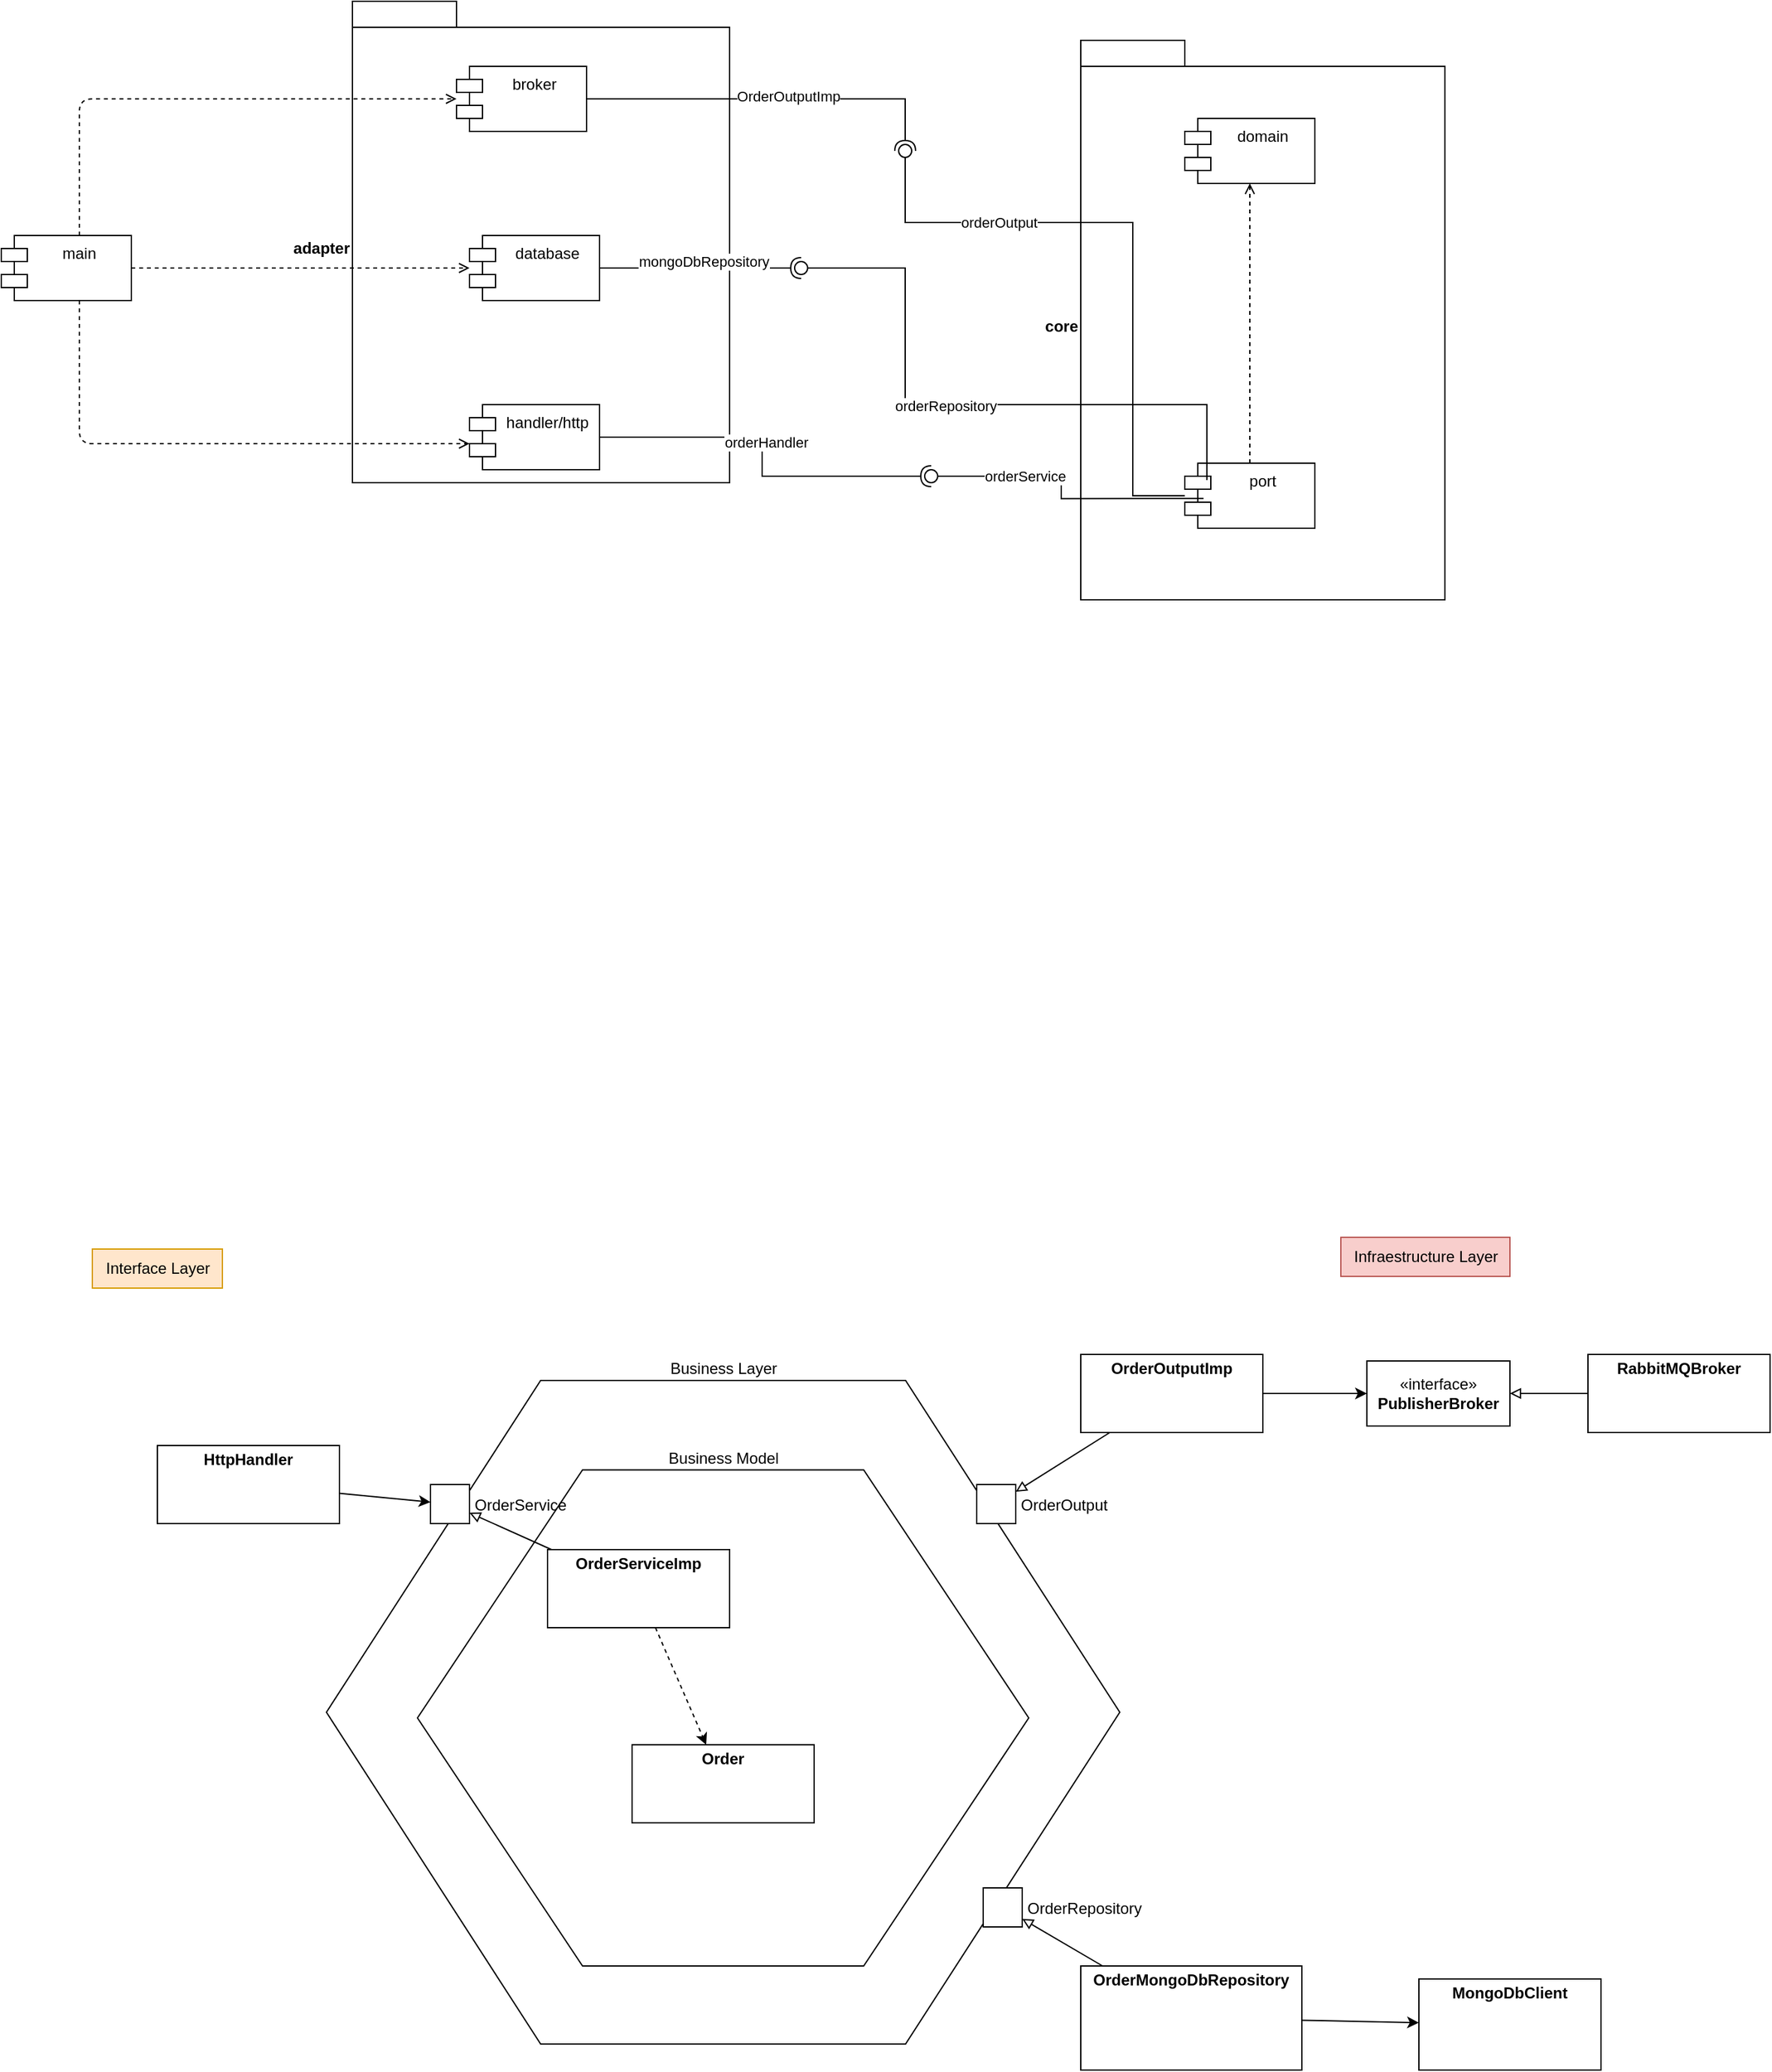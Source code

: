 <mxfile>
    <diagram id="qFxZpg0pidB9JEOU44M8" name="Página-1">
        <mxGraphModel dx="1299" dy="1045" grid="1" gridSize="10" guides="1" tooltips="1" connect="1" arrows="1" fold="1" page="1" pageScale="1" pageWidth="827" pageHeight="1169" math="0" shadow="0">
            <root>
                <mxCell id="0"/>
                <mxCell id="1" parent="0"/>
                <mxCell id="60" value="Business Layer" style="verticalLabelPosition=top;verticalAlign=bottom;html=1;shape=hexagon;perimeter=hexagonPerimeter2;arcSize=6;size=0.27;labelPosition=center;align=center;" vertex="1" parent="1">
                    <mxGeometry x="290" y="1240" width="610" height="510" as="geometry"/>
                </mxCell>
                <mxCell id="61" value="Business Model" style="verticalLabelPosition=top;verticalAlign=bottom;html=1;shape=hexagon;perimeter=hexagonPerimeter2;arcSize=6;size=0.27;labelPosition=center;align=center;" vertex="1" parent="1">
                    <mxGeometry x="360" y="1308.75" width="470" height="381.25" as="geometry"/>
                </mxCell>
                <mxCell id="5" value="adapter" style="shape=folder;fontStyle=1;spacingTop=10;tabWidth=80;tabHeight=20;tabPosition=left;html=1;whiteSpace=wrap;align=right;verticalAlign=middle;horizontal=1;labelPosition=left;verticalLabelPosition=middle;" vertex="1" parent="1">
                    <mxGeometry x="310" y="180" width="290" height="370" as="geometry"/>
                </mxCell>
                <mxCell id="9" style="edgeStyle=orthogonalEdgeStyle;html=1;endArrow=open;endFill=0;dashed=1;" edge="1" parent="1" source="2" target="3">
                    <mxGeometry relative="1" as="geometry">
                        <Array as="points">
                            <mxPoint x="100" y="255"/>
                        </Array>
                    </mxGeometry>
                </mxCell>
                <mxCell id="10" style="edgeStyle=orthogonalEdgeStyle;html=1;dashed=1;endArrow=open;endFill=0;" edge="1" parent="1" source="2" target="7">
                    <mxGeometry relative="1" as="geometry">
                        <Array as="points">
                            <mxPoint x="210" y="385"/>
                            <mxPoint x="210" y="385"/>
                        </Array>
                    </mxGeometry>
                </mxCell>
                <mxCell id="11" style="edgeStyle=orthogonalEdgeStyle;html=1;dashed=1;endArrow=open;endFill=0;" edge="1" parent="1" source="2" target="8">
                    <mxGeometry relative="1" as="geometry">
                        <Array as="points">
                            <mxPoint x="100" y="520"/>
                        </Array>
                    </mxGeometry>
                </mxCell>
                <mxCell id="2" value="main" style="shape=module;align=left;spacingLeft=20;align=center;verticalAlign=top;whiteSpace=wrap;html=1;" vertex="1" parent="1">
                    <mxGeometry x="40" y="360" width="100" height="50" as="geometry"/>
                </mxCell>
                <mxCell id="3" value="broker" style="shape=module;align=left;spacingLeft=20;align=center;verticalAlign=top;whiteSpace=wrap;html=1;" vertex="1" parent="1">
                    <mxGeometry x="390" y="230" width="100" height="50" as="geometry"/>
                </mxCell>
                <mxCell id="7" value="database" style="shape=module;align=left;spacingLeft=20;align=center;verticalAlign=top;whiteSpace=wrap;html=1;" vertex="1" parent="1">
                    <mxGeometry x="400" y="360" width="100" height="50" as="geometry"/>
                </mxCell>
                <mxCell id="8" value="handler/http" style="shape=module;align=left;spacingLeft=20;align=center;verticalAlign=top;whiteSpace=wrap;html=1;" vertex="1" parent="1">
                    <mxGeometry x="400" y="490" width="100" height="50" as="geometry"/>
                </mxCell>
                <mxCell id="12" value="core" style="shape=folder;fontStyle=1;spacingTop=10;tabWidth=80;tabHeight=20;tabPosition=left;html=1;whiteSpace=wrap;align=right;verticalAlign=middle;horizontal=1;labelPosition=left;verticalLabelPosition=middle;" vertex="1" parent="1">
                    <mxGeometry x="870" y="210" width="280" height="430" as="geometry"/>
                </mxCell>
                <mxCell id="57" style="edgeStyle=none;html=1;dashed=1;endArrow=open;endFill=0;" edge="1" parent="1" source="13" target="15">
                    <mxGeometry relative="1" as="geometry"/>
                </mxCell>
                <mxCell id="13" value="port" style="shape=module;align=left;spacingLeft=20;align=center;verticalAlign=top;whiteSpace=wrap;html=1;" vertex="1" parent="1">
                    <mxGeometry x="950" y="535" width="100" height="50" as="geometry"/>
                </mxCell>
                <mxCell id="15" value="domain" style="shape=module;align=left;spacingLeft=20;align=center;verticalAlign=top;whiteSpace=wrap;html=1;" vertex="1" parent="1">
                    <mxGeometry x="950" y="270" width="100" height="50" as="geometry"/>
                </mxCell>
                <mxCell id="36" value="" style="rounded=0;orthogonalLoop=1;jettySize=auto;html=1;endArrow=halfCircle;endFill=0;endSize=6;strokeWidth=1;sketch=0;edgeStyle=orthogonalEdgeStyle;" edge="1" target="38" parent="1" source="8">
                    <mxGeometry relative="1" as="geometry">
                        <mxPoint x="810" y="460" as="sourcePoint"/>
                    </mxGeometry>
                </mxCell>
                <mxCell id="47" value="orderHandler" style="edgeLabel;html=1;align=center;verticalAlign=middle;resizable=0;points=[];" vertex="1" connectable="0" parent="36">
                    <mxGeometry x="-0.093" y="3" relative="1" as="geometry">
                        <mxPoint as="offset"/>
                    </mxGeometry>
                </mxCell>
                <mxCell id="37" value="" style="rounded=0;orthogonalLoop=1;jettySize=auto;html=1;endArrow=oval;endFill=0;sketch=0;sourcePerimeterSpacing=0;targetPerimeterSpacing=0;endSize=10;exitX=0.144;exitY=0.543;exitDx=0;exitDy=0;exitPerimeter=0;edgeStyle=orthogonalEdgeStyle;" edge="1" target="38" parent="1" source="13">
                    <mxGeometry relative="1" as="geometry">
                        <mxPoint x="800" y="560" as="sourcePoint"/>
                    </mxGeometry>
                </mxCell>
                <mxCell id="39" value="orderService" style="edgeLabel;html=1;align=center;verticalAlign=middle;resizable=0;points=[];" vertex="1" connectable="0" parent="37">
                    <mxGeometry x="0.731" relative="1" as="geometry">
                        <mxPoint x="41" as="offset"/>
                    </mxGeometry>
                </mxCell>
                <mxCell id="38" value="" style="ellipse;whiteSpace=wrap;html=1;align=center;aspect=fixed;fillColor=none;strokeColor=none;resizable=0;perimeter=centerPerimeter;rotatable=0;allowArrows=0;points=[];outlineConnect=1;" vertex="1" parent="1">
                    <mxGeometry x="750" y="540" width="10" height="10" as="geometry"/>
                </mxCell>
                <mxCell id="41" value="" style="rounded=0;orthogonalLoop=1;jettySize=auto;html=1;endArrow=halfCircle;endFill=0;endSize=6;strokeWidth=1;sketch=0;edgeStyle=orthogonalEdgeStyle;" edge="1" target="43" parent="1" source="7">
                    <mxGeometry relative="1" as="geometry">
                        <mxPoint x="730" y="290" as="sourcePoint"/>
                    </mxGeometry>
                </mxCell>
                <mxCell id="45" value="mongoDbRepository" style="edgeLabel;html=1;align=center;verticalAlign=middle;resizable=0;points=[];" vertex="1" connectable="0" parent="41">
                    <mxGeometry x="-0.514" y="-3" relative="1" as="geometry">
                        <mxPoint x="42" y="-8" as="offset"/>
                    </mxGeometry>
                </mxCell>
                <mxCell id="42" value="" style="rounded=0;orthogonalLoop=1;jettySize=auto;html=1;endArrow=oval;endFill=0;sketch=0;sourcePerimeterSpacing=0;targetPerimeterSpacing=0;endSize=10;exitX=0.17;exitY=0.26;exitDx=0;exitDy=0;exitPerimeter=0;edgeStyle=orthogonalEdgeStyle;" edge="1" target="43" parent="1" source="13">
                    <mxGeometry relative="1" as="geometry">
                        <mxPoint x="780" y="535" as="sourcePoint"/>
                        <Array as="points">
                            <mxPoint x="967" y="490"/>
                            <mxPoint x="735" y="490"/>
                        </Array>
                    </mxGeometry>
                </mxCell>
                <mxCell id="44" value="orderRepository" style="edgeLabel;html=1;align=center;verticalAlign=middle;resizable=0;points=[];" vertex="1" connectable="0" parent="42">
                    <mxGeometry x="0.09" y="1" relative="1" as="geometry">
                        <mxPoint as="offset"/>
                    </mxGeometry>
                </mxCell>
                <mxCell id="43" value="" style="ellipse;whiteSpace=wrap;html=1;align=center;aspect=fixed;fillColor=none;strokeColor=none;resizable=0;perimeter=centerPerimeter;rotatable=0;allowArrows=0;points=[];outlineConnect=1;" vertex="1" parent="1">
                    <mxGeometry x="650" y="380" width="10" height="10" as="geometry"/>
                </mxCell>
                <mxCell id="52" value="" style="rounded=0;orthogonalLoop=1;jettySize=auto;html=1;endArrow=halfCircle;endFill=0;endSize=6;strokeWidth=1;sketch=0;exitX=1;exitY=0.5;exitDx=0;exitDy=0;edgeStyle=orthogonalEdgeStyle;" edge="1" target="54" parent="1" source="3">
                    <mxGeometry relative="1" as="geometry">
                        <mxPoint x="740" y="535" as="sourcePoint"/>
                    </mxGeometry>
                </mxCell>
                <mxCell id="56" value="OrderOutputImp" style="edgeLabel;html=1;align=center;verticalAlign=middle;resizable=0;points=[];" vertex="1" connectable="0" parent="52">
                    <mxGeometry x="0.084" y="2" relative="1" as="geometry">
                        <mxPoint as="offset"/>
                    </mxGeometry>
                </mxCell>
                <mxCell id="53" value="" style="rounded=0;orthogonalLoop=1;jettySize=auto;html=1;endArrow=oval;endFill=0;sketch=0;sourcePerimeterSpacing=0;targetPerimeterSpacing=0;endSize=10;edgeStyle=orthogonalEdgeStyle;" edge="1" target="54" parent="1" source="13">
                    <mxGeometry relative="1" as="geometry">
                        <mxPoint x="700" y="535" as="sourcePoint"/>
                        <Array as="points">
                            <mxPoint x="910" y="560"/>
                            <mxPoint x="910" y="350"/>
                            <mxPoint x="735" y="350"/>
                        </Array>
                    </mxGeometry>
                </mxCell>
                <mxCell id="55" value="orderOutput" style="edgeLabel;html=1;align=center;verticalAlign=middle;resizable=0;points=[];" vertex="1" connectable="0" parent="53">
                    <mxGeometry x="0.471" relative="1" as="geometry">
                        <mxPoint as="offset"/>
                    </mxGeometry>
                </mxCell>
                <mxCell id="54" value="" style="ellipse;whiteSpace=wrap;html=1;align=center;aspect=fixed;fillColor=none;strokeColor=none;resizable=0;perimeter=centerPerimeter;rotatable=0;allowArrows=0;points=[];outlineConnect=1;" vertex="1" parent="1">
                    <mxGeometry x="730" y="290" width="10" height="10" as="geometry"/>
                </mxCell>
                <mxCell id="62" value="&lt;p style=&quot;margin:0px;margin-top:4px;text-align:center;&quot;&gt;&lt;b&gt;Order&lt;/b&gt;&lt;/p&gt;" style="verticalAlign=top;align=left;overflow=fill;html=1;whiteSpace=wrap;" vertex="1" parent="1">
                    <mxGeometry x="525" y="1520" width="140" height="60" as="geometry"/>
                </mxCell>
                <mxCell id="68" style="edgeStyle=none;html=1;" edge="1" parent="1" source="63" target="67">
                    <mxGeometry relative="1" as="geometry"/>
                </mxCell>
                <mxCell id="63" value="&lt;p style=&quot;margin:0px;margin-top:4px;text-align:center;&quot;&gt;&lt;b&gt;HttpHandler&lt;/b&gt;&lt;/p&gt;" style="verticalAlign=top;align=left;overflow=fill;html=1;whiteSpace=wrap;" vertex="1" parent="1">
                    <mxGeometry x="160" y="1290" width="140" height="60" as="geometry"/>
                </mxCell>
                <mxCell id="64" value="Interface Layer" style="text;html=1;align=center;verticalAlign=middle;resizable=0;points=[];autosize=1;strokeColor=#d79b00;fillColor=#ffe6cc;" vertex="1" parent="1">
                    <mxGeometry x="110" y="1139" width="100" height="30" as="geometry"/>
                </mxCell>
                <mxCell id="65" value="Infraestructure Layer" style="text;html=1;align=center;verticalAlign=middle;resizable=0;points=[];autosize=1;strokeColor=#b85450;fillColor=#f8cecc;" vertex="1" parent="1">
                    <mxGeometry x="1070" y="1130" width="130" height="30" as="geometry"/>
                </mxCell>
                <mxCell id="69" value="OrderRepository" style="fontStyle=0;labelPosition=right;verticalLabelPosition=middle;align=left;verticalAlign=middle;spacingLeft=2;" vertex="1" parent="1">
                    <mxGeometry x="795" y="1630" width="30" height="30" as="geometry"/>
                </mxCell>
                <mxCell id="74" style="edgeStyle=none;html=1;endArrow=block;endFill=0;" edge="1" parent="1" source="70" target="67">
                    <mxGeometry relative="1" as="geometry"/>
                </mxCell>
                <mxCell id="75" style="edgeStyle=none;html=1;dashed=1;endArrow=classic;endFill=1;" edge="1" parent="1" source="70" target="62">
                    <mxGeometry relative="1" as="geometry"/>
                </mxCell>
                <mxCell id="70" value="&lt;p style=&quot;margin:0px;margin-top:4px;text-align:center;&quot;&gt;&lt;b&gt;OrderServiceImp&lt;/b&gt;&lt;/p&gt;" style="verticalAlign=top;align=left;overflow=fill;html=1;whiteSpace=wrap;" vertex="1" parent="1">
                    <mxGeometry x="460" y="1370" width="140" height="60" as="geometry"/>
                </mxCell>
                <mxCell id="67" value="OrderService" style="fontStyle=0;labelPosition=right;verticalLabelPosition=middle;align=left;verticalAlign=middle;spacingLeft=2;" vertex="1" parent="1">
                    <mxGeometry x="370" y="1320" width="30" height="30" as="geometry"/>
                </mxCell>
                <mxCell id="77" value="OrderOutput" style="fontStyle=0;labelPosition=right;verticalLabelPosition=middle;align=left;verticalAlign=middle;spacingLeft=2;" vertex="1" parent="1">
                    <mxGeometry x="790" y="1320" width="30" height="30" as="geometry"/>
                </mxCell>
                <mxCell id="79" style="edgeStyle=none;html=1;endArrow=block;endFill=0;" edge="1" parent="1" source="78" target="77">
                    <mxGeometry relative="1" as="geometry"/>
                </mxCell>
                <mxCell id="82" style="edgeStyle=none;html=1;" edge="1" parent="1" source="78" target="81">
                    <mxGeometry relative="1" as="geometry"/>
                </mxCell>
                <mxCell id="78" value="&lt;p style=&quot;margin:0px;margin-top:4px;text-align:center;&quot;&gt;&lt;b&gt;OrderOutputImp&lt;/b&gt;&lt;/p&gt;" style="verticalAlign=top;align=left;overflow=fill;html=1;whiteSpace=wrap;" vertex="1" parent="1">
                    <mxGeometry x="870" y="1220" width="140" height="60" as="geometry"/>
                </mxCell>
                <mxCell id="83" style="edgeStyle=none;html=1;endArrow=block;endFill=0;" edge="1" parent="1" source="80" target="81">
                    <mxGeometry relative="1" as="geometry"/>
                </mxCell>
                <mxCell id="80" value="&lt;p style=&quot;margin:0px;margin-top:4px;text-align:center;&quot;&gt;&lt;b&gt;RabbitMQBroker&lt;/b&gt;&lt;/p&gt;" style="verticalAlign=top;align=left;overflow=fill;html=1;whiteSpace=wrap;" vertex="1" parent="1">
                    <mxGeometry x="1260" y="1220" width="140" height="60" as="geometry"/>
                </mxCell>
                <mxCell id="81" value="«interface»&lt;br&gt;&lt;b&gt;PublisherBroker&lt;/b&gt;" style="html=1;whiteSpace=wrap;" vertex="1" parent="1">
                    <mxGeometry x="1090" y="1225" width="110" height="50" as="geometry"/>
                </mxCell>
                <mxCell id="85" style="edgeStyle=none;html=1;endArrow=block;endFill=0;" edge="1" parent="1" source="84" target="69">
                    <mxGeometry relative="1" as="geometry"/>
                </mxCell>
                <mxCell id="89" style="edgeStyle=none;html=1;" edge="1" parent="1" source="84" target="88">
                    <mxGeometry relative="1" as="geometry"/>
                </mxCell>
                <mxCell id="84" value="&lt;p style=&quot;margin:0px;margin-top:4px;text-align:center;&quot;&gt;&lt;b&gt;OrderMongoDbRepository&lt;/b&gt;&lt;/p&gt;" style="verticalAlign=top;align=left;overflow=fill;html=1;whiteSpace=wrap;" vertex="1" parent="1">
                    <mxGeometry x="870" y="1690" width="170" height="80" as="geometry"/>
                </mxCell>
                <mxCell id="88" value="&lt;p style=&quot;margin:0px;margin-top:4px;text-align:center;&quot;&gt;&lt;b&gt;MongoDbClient&lt;/b&gt;&lt;/p&gt;" style="verticalAlign=top;align=left;overflow=fill;html=1;whiteSpace=wrap;" vertex="1" parent="1">
                    <mxGeometry x="1130" y="1700" width="140" height="70" as="geometry"/>
                </mxCell>
            </root>
        </mxGraphModel>
    </diagram>
</mxfile>